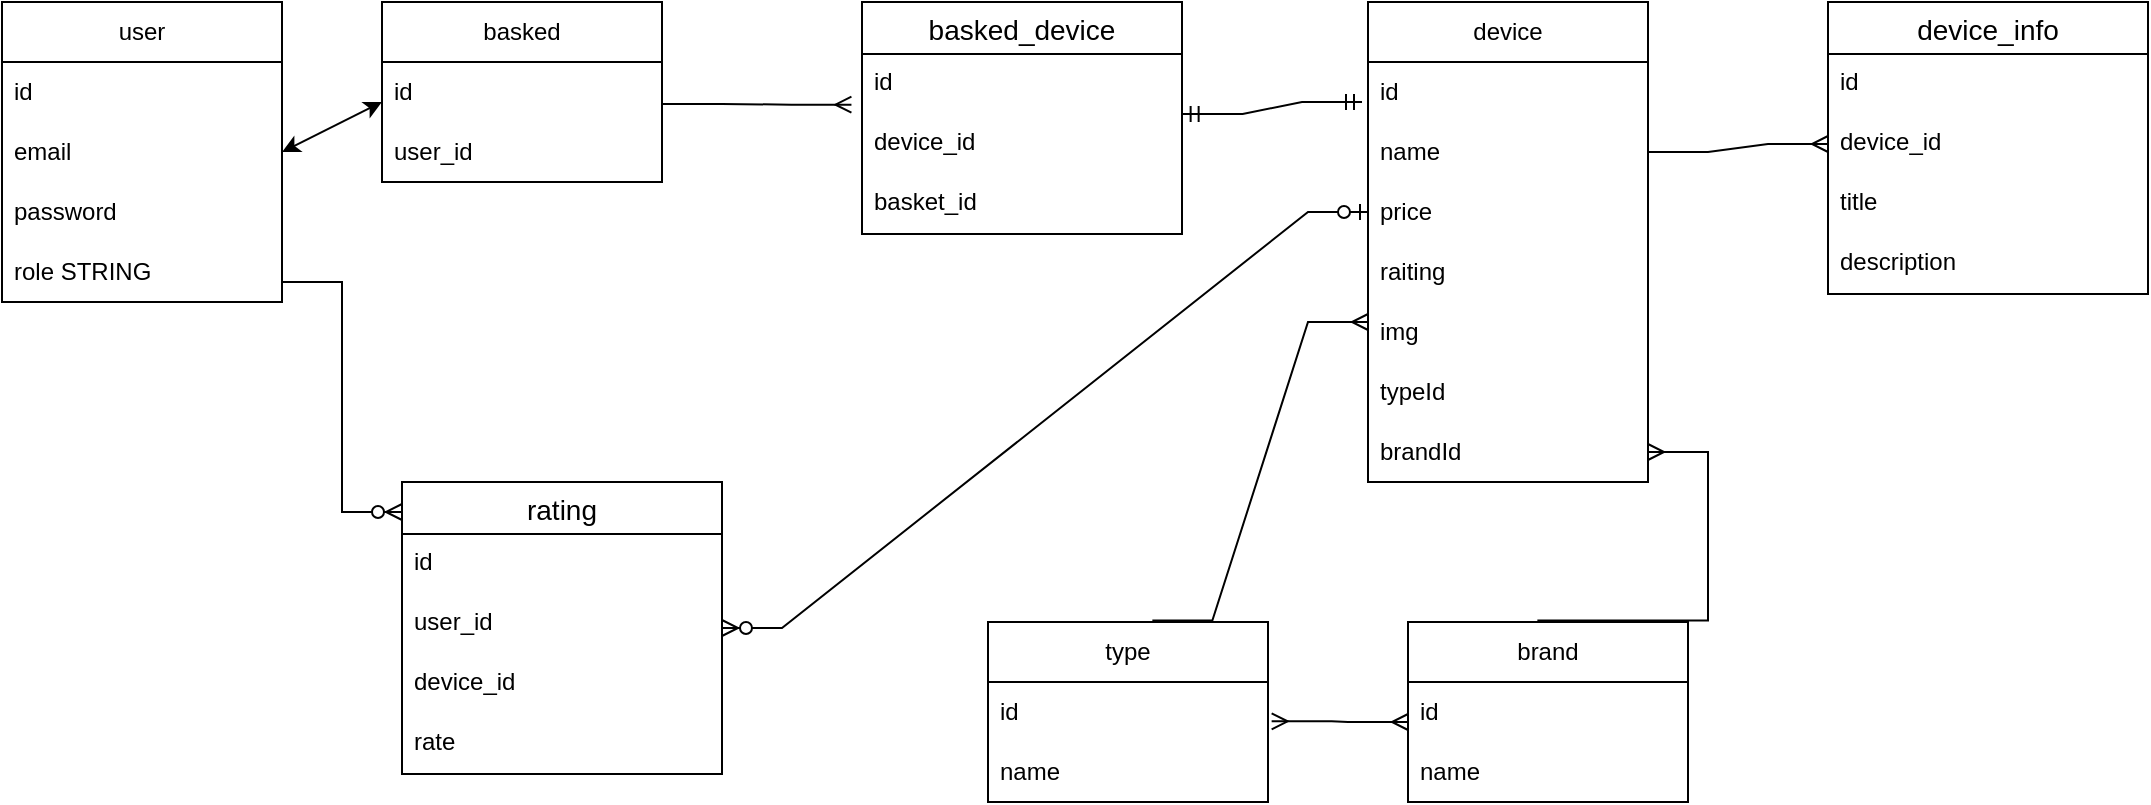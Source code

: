 <mxfile version="24.2.1" type="github">
  <diagram id="prtHgNgQTEPvFCAcTncT" name="Page-1">
    <mxGraphModel dx="1436" dy="853" grid="1" gridSize="10" guides="1" tooltips="1" connect="1" arrows="1" fold="1" page="1" pageScale="1" pageWidth="827" pageHeight="1169" math="0" shadow="0">
      <root>
        <mxCell id="0" />
        <mxCell id="1" parent="0" />
        <mxCell id="8tu8fBffrsmpGSZhSC-C-2" value="user" style="swimlane;fontStyle=0;childLayout=stackLayout;horizontal=1;startSize=30;horizontalStack=0;resizeParent=1;resizeParentMax=0;resizeLast=0;collapsible=1;marginBottom=0;whiteSpace=wrap;html=1;" vertex="1" parent="1">
          <mxGeometry x="100" y="200" width="140" height="150" as="geometry" />
        </mxCell>
        <mxCell id="8tu8fBffrsmpGSZhSC-C-3" value="id" style="text;strokeColor=none;fillColor=none;align=left;verticalAlign=middle;spacingLeft=4;spacingRight=4;overflow=hidden;points=[[0,0.5],[1,0.5]];portConstraint=eastwest;rotatable=0;whiteSpace=wrap;html=1;" vertex="1" parent="8tu8fBffrsmpGSZhSC-C-2">
          <mxGeometry y="30" width="140" height="30" as="geometry" />
        </mxCell>
        <mxCell id="8tu8fBffrsmpGSZhSC-C-4" value="email" style="text;strokeColor=none;fillColor=none;align=left;verticalAlign=middle;spacingLeft=4;spacingRight=4;overflow=hidden;points=[[0,0.5],[1,0.5]];portConstraint=eastwest;rotatable=0;whiteSpace=wrap;html=1;" vertex="1" parent="8tu8fBffrsmpGSZhSC-C-2">
          <mxGeometry y="60" width="140" height="30" as="geometry" />
        </mxCell>
        <mxCell id="8tu8fBffrsmpGSZhSC-C-5" value="password" style="text;strokeColor=none;fillColor=none;align=left;verticalAlign=middle;spacingLeft=4;spacingRight=4;overflow=hidden;points=[[0,0.5],[1,0.5]];portConstraint=eastwest;rotatable=0;whiteSpace=wrap;html=1;" vertex="1" parent="8tu8fBffrsmpGSZhSC-C-2">
          <mxGeometry y="90" width="140" height="30" as="geometry" />
        </mxCell>
        <mxCell id="8tu8fBffrsmpGSZhSC-C-6" value="role STRING" style="text;strokeColor=none;fillColor=none;align=left;verticalAlign=middle;spacingLeft=4;spacingRight=4;overflow=hidden;points=[[0,0.5],[1,0.5]];portConstraint=eastwest;rotatable=0;whiteSpace=wrap;html=1;" vertex="1" parent="8tu8fBffrsmpGSZhSC-C-2">
          <mxGeometry y="120" width="140" height="30" as="geometry" />
        </mxCell>
        <mxCell id="8tu8fBffrsmpGSZhSC-C-7" value="basked" style="swimlane;fontStyle=0;childLayout=stackLayout;horizontal=1;startSize=30;horizontalStack=0;resizeParent=1;resizeParentMax=0;resizeLast=0;collapsible=1;marginBottom=0;whiteSpace=wrap;html=1;" vertex="1" parent="1">
          <mxGeometry x="290" y="200" width="140" height="90" as="geometry" />
        </mxCell>
        <mxCell id="8tu8fBffrsmpGSZhSC-C-8" value="id" style="text;strokeColor=none;fillColor=none;align=left;verticalAlign=middle;spacingLeft=4;spacingRight=4;overflow=hidden;points=[[0,0.5],[1,0.5]];portConstraint=eastwest;rotatable=0;whiteSpace=wrap;html=1;" vertex="1" parent="8tu8fBffrsmpGSZhSC-C-7">
          <mxGeometry y="30" width="140" height="30" as="geometry" />
        </mxCell>
        <mxCell id="8tu8fBffrsmpGSZhSC-C-9" value="user_id" style="text;strokeColor=none;fillColor=none;align=left;verticalAlign=middle;spacingLeft=4;spacingRight=4;overflow=hidden;points=[[0,0.5],[1,0.5]];portConstraint=eastwest;rotatable=0;whiteSpace=wrap;html=1;" vertex="1" parent="8tu8fBffrsmpGSZhSC-C-7">
          <mxGeometry y="60" width="140" height="30" as="geometry" />
        </mxCell>
        <mxCell id="8tu8fBffrsmpGSZhSC-C-17" value="" style="endArrow=classic;startArrow=classic;html=1;rounded=0;exitX=1;exitY=0.5;exitDx=0;exitDy=0;" edge="1" parent="1" source="8tu8fBffrsmpGSZhSC-C-4">
          <mxGeometry width="50" height="50" relative="1" as="geometry">
            <mxPoint x="240" y="300" as="sourcePoint" />
            <mxPoint x="290" y="250" as="targetPoint" />
          </mxGeometry>
        </mxCell>
        <mxCell id="8tu8fBffrsmpGSZhSC-C-18" value="device" style="swimlane;fontStyle=0;childLayout=stackLayout;horizontal=1;startSize=30;horizontalStack=0;resizeParent=1;resizeParentMax=0;resizeLast=0;collapsible=1;marginBottom=0;whiteSpace=wrap;html=1;" vertex="1" parent="1">
          <mxGeometry x="783" y="200" width="140" height="240" as="geometry" />
        </mxCell>
        <mxCell id="8tu8fBffrsmpGSZhSC-C-19" value="id" style="text;strokeColor=none;fillColor=none;align=left;verticalAlign=middle;spacingLeft=4;spacingRight=4;overflow=hidden;points=[[0,0.5],[1,0.5]];portConstraint=eastwest;rotatable=0;whiteSpace=wrap;html=1;" vertex="1" parent="8tu8fBffrsmpGSZhSC-C-18">
          <mxGeometry y="30" width="140" height="30" as="geometry" />
        </mxCell>
        <mxCell id="8tu8fBffrsmpGSZhSC-C-20" value="name" style="text;strokeColor=none;fillColor=none;align=left;verticalAlign=middle;spacingLeft=4;spacingRight=4;overflow=hidden;points=[[0,0.5],[1,0.5]];portConstraint=eastwest;rotatable=0;whiteSpace=wrap;html=1;" vertex="1" parent="8tu8fBffrsmpGSZhSC-C-18">
          <mxGeometry y="60" width="140" height="30" as="geometry" />
        </mxCell>
        <mxCell id="8tu8fBffrsmpGSZhSC-C-21" value="price" style="text;strokeColor=none;fillColor=none;align=left;verticalAlign=middle;spacingLeft=4;spacingRight=4;overflow=hidden;points=[[0,0.5],[1,0.5]];portConstraint=eastwest;rotatable=0;whiteSpace=wrap;html=1;" vertex="1" parent="8tu8fBffrsmpGSZhSC-C-18">
          <mxGeometry y="90" width="140" height="30" as="geometry" />
        </mxCell>
        <mxCell id="8tu8fBffrsmpGSZhSC-C-22" value="raiting&lt;span style=&quot;color: rgba(0, 0, 0, 0); font-family: monospace; font-size: 0px; text-wrap: nowrap;&quot;&gt;%3CmxGraphModel%3E%3Croot%3E%3CmxCell%20id%3D%220%22%2F%3E%3CmxCell%20id%3D%221%22%20parent%3D%220%22%2F%3E%3CmxCell%20id%3D%222%22%20value%3D%22user%22%20style%3D%22swimlane%3BfontStyle%3D0%3BchildLayout%3DstackLayout%3Bhorizontal%3D1%3BstartSize%3D30%3BhorizontalStack%3D0%3BresizeParent%3D1%3BresizeParentMax%3D0%3BresizeLast%3D0%3Bcollapsible%3D1%3BmarginBottom%3D0%3BwhiteSpace%3Dwrap%3Bhtml%3D1%3B%22%20vertex%3D%221%22%20parent%3D%221%22%3E%3CmxGeometry%20x%3D%22100%22%20y%3D%22200%22%20width%3D%22140%22%20height%3D%22150%22%20as%3D%22geometry%22%2F%3E%3C%2FmxCell%3E%3CmxCell%20id%3D%223%22%20value%3D%22id%22%20style%3D%22text%3BstrokeColor%3Dnone%3BfillColor%3Dnone%3Balign%3Dleft%3BverticalAlign%3Dmiddle%3BspacingLeft%3D4%3BspacingRight%3D4%3Boverflow%3Dhidden%3Bpoints%3D%5B%5B0%2C0.5%5D%2C%5B1%2C0.5%5D%5D%3BportConstraint%3Deastwest%3Brotatable%3D0%3BwhiteSpace%3Dwrap%3Bhtml%3D1%3B%22%20vertex%3D%221%22%20parent%3D%222%22%3E%3CmxGeometry%20y%3D%2230%22%20width%3D%22140%22%20height%3D%2230%22%20as%3D%22geometry%22%2F%3E%3C%2FmxCell%3E%3CmxCell%20id%3D%224%22%20value%3D%22email%22%20style%3D%22text%3BstrokeColor%3Dnone%3BfillColor%3Dnone%3Balign%3Dleft%3BverticalAlign%3Dmiddle%3BspacingLeft%3D4%3BspacingRight%3D4%3Boverflow%3Dhidden%3Bpoints%3D%5B%5B0%2C0.5%5D%2C%5B1%2C0.5%5D%5D%3BportConstraint%3Deastwest%3Brotatable%3D0%3BwhiteSpace%3Dwrap%3Bhtml%3D1%3B%22%20vertex%3D%221%22%20parent%3D%222%22%3E%3CmxGeometry%20y%3D%2260%22%20width%3D%22140%22%20height%3D%2230%22%20as%3D%22geometry%22%2F%3E%3C%2FmxCell%3E%3CmxCell%20id%3D%225%22%20value%3D%22password%22%20style%3D%22text%3BstrokeColor%3Dnone%3BfillColor%3Dnone%3Balign%3Dleft%3BverticalAlign%3Dmiddle%3BspacingLeft%3D4%3BspacingRight%3D4%3Boverflow%3Dhidden%3Bpoints%3D%5B%5B0%2C0.5%5D%2C%5B1%2C0.5%5D%5D%3BportConstraint%3Deastwest%3Brotatable%3D0%3BwhiteSpace%3Dwrap%3Bhtml%3D1%3B%22%20vertex%3D%221%22%20parent%3D%222%22%3E%3CmxGeometry%20y%3D%2290%22%20width%3D%22140%22%20height%3D%2230%22%20as%3D%22geometry%22%2F%3E%3C%2FmxCell%3E%3CmxCell%20id%3D%226%22%20value%3D%22role%20STRING%22%20style%3D%22text%3BstrokeColor%3Dnone%3BfillColor%3Dnone%3Balign%3Dleft%3BverticalAlign%3Dmiddle%3BspacingLeft%3D4%3BspacingRight%3D4%3Boverflow%3Dhidden%3Bpoints%3D%5B%5B0%2C0.5%5D%2C%5B1%2C0.5%5D%5D%3BportConstraint%3Deastwest%3Brotatable%3D0%3BwhiteSpace%3Dwrap%3Bhtml%3D1%3B%22%20vertex%3D%221%22%20parent%3D%222%22%3E%3CmxGeometry%20y%3D%22120%22%20width%3D%22140%22%20height%3D%2230%22%20as%3D%22geometry%22%2F%3E%3C%2FmxCell%3E%3C%2Froot%3E%3C%2FmxGraphModel%3E&lt;/span&gt;" style="text;strokeColor=none;fillColor=none;align=left;verticalAlign=middle;spacingLeft=4;spacingRight=4;overflow=hidden;points=[[0,0.5],[1,0.5]];portConstraint=eastwest;rotatable=0;whiteSpace=wrap;html=1;" vertex="1" parent="8tu8fBffrsmpGSZhSC-C-18">
          <mxGeometry y="120" width="140" height="30" as="geometry" />
        </mxCell>
        <mxCell id="8tu8fBffrsmpGSZhSC-C-23" value="img" style="text;strokeColor=none;fillColor=none;align=left;verticalAlign=middle;spacingLeft=4;spacingRight=4;overflow=hidden;points=[[0,0.5],[1,0.5]];portConstraint=eastwest;rotatable=0;whiteSpace=wrap;html=1;" vertex="1" parent="8tu8fBffrsmpGSZhSC-C-18">
          <mxGeometry y="150" width="140" height="30" as="geometry" />
        </mxCell>
        <mxCell id="8tu8fBffrsmpGSZhSC-C-24" value="typeId" style="text;strokeColor=none;fillColor=none;align=left;verticalAlign=middle;spacingLeft=4;spacingRight=4;overflow=hidden;points=[[0,0.5],[1,0.5]];portConstraint=eastwest;rotatable=0;whiteSpace=wrap;html=1;" vertex="1" parent="8tu8fBffrsmpGSZhSC-C-18">
          <mxGeometry y="180" width="140" height="30" as="geometry" />
        </mxCell>
        <mxCell id="8tu8fBffrsmpGSZhSC-C-25" value="brandId" style="text;strokeColor=none;fillColor=none;align=left;verticalAlign=middle;spacingLeft=4;spacingRight=4;overflow=hidden;points=[[0,0.5],[1,0.5]];portConstraint=eastwest;rotatable=0;whiteSpace=wrap;html=1;" vertex="1" parent="8tu8fBffrsmpGSZhSC-C-18">
          <mxGeometry y="210" width="140" height="30" as="geometry" />
        </mxCell>
        <mxCell id="8tu8fBffrsmpGSZhSC-C-26" value="type" style="swimlane;fontStyle=0;childLayout=stackLayout;horizontal=1;startSize=30;horizontalStack=0;resizeParent=1;resizeParentMax=0;resizeLast=0;collapsible=1;marginBottom=0;whiteSpace=wrap;html=1;" vertex="1" parent="1">
          <mxGeometry x="593" y="510" width="140" height="90" as="geometry" />
        </mxCell>
        <mxCell id="8tu8fBffrsmpGSZhSC-C-27" value="id" style="text;strokeColor=none;fillColor=none;align=left;verticalAlign=middle;spacingLeft=4;spacingRight=4;overflow=hidden;points=[[0,0.5],[1,0.5]];portConstraint=eastwest;rotatable=0;whiteSpace=wrap;html=1;" vertex="1" parent="8tu8fBffrsmpGSZhSC-C-26">
          <mxGeometry y="30" width="140" height="30" as="geometry" />
        </mxCell>
        <mxCell id="8tu8fBffrsmpGSZhSC-C-28" value="name" style="text;strokeColor=none;fillColor=none;align=left;verticalAlign=middle;spacingLeft=4;spacingRight=4;overflow=hidden;points=[[0,0.5],[1,0.5]];portConstraint=eastwest;rotatable=0;whiteSpace=wrap;html=1;" vertex="1" parent="8tu8fBffrsmpGSZhSC-C-26">
          <mxGeometry y="60" width="140" height="30" as="geometry" />
        </mxCell>
        <mxCell id="8tu8fBffrsmpGSZhSC-C-30" value="brand" style="swimlane;fontStyle=0;childLayout=stackLayout;horizontal=1;startSize=30;horizontalStack=0;resizeParent=1;resizeParentMax=0;resizeLast=0;collapsible=1;marginBottom=0;whiteSpace=wrap;html=1;" vertex="1" parent="1">
          <mxGeometry x="803" y="510" width="140" height="90" as="geometry" />
        </mxCell>
        <mxCell id="8tu8fBffrsmpGSZhSC-C-31" value="id" style="text;strokeColor=none;fillColor=none;align=left;verticalAlign=middle;spacingLeft=4;spacingRight=4;overflow=hidden;points=[[0,0.5],[1,0.5]];portConstraint=eastwest;rotatable=0;whiteSpace=wrap;html=1;" vertex="1" parent="8tu8fBffrsmpGSZhSC-C-30">
          <mxGeometry y="30" width="140" height="30" as="geometry" />
        </mxCell>
        <mxCell id="8tu8fBffrsmpGSZhSC-C-32" value="name" style="text;strokeColor=none;fillColor=none;align=left;verticalAlign=middle;spacingLeft=4;spacingRight=4;overflow=hidden;points=[[0,0.5],[1,0.5]];portConstraint=eastwest;rotatable=0;whiteSpace=wrap;html=1;" vertex="1" parent="8tu8fBffrsmpGSZhSC-C-30">
          <mxGeometry y="60" width="140" height="30" as="geometry" />
        </mxCell>
        <mxCell id="8tu8fBffrsmpGSZhSC-C-34" value="" style="edgeStyle=entityRelationEdgeStyle;fontSize=12;html=1;endArrow=ERmany;rounded=0;exitX=0.587;exitY=-0.008;exitDx=0;exitDy=0;exitPerimeter=0;" edge="1" parent="1" source="8tu8fBffrsmpGSZhSC-C-26">
          <mxGeometry width="100" height="100" relative="1" as="geometry">
            <mxPoint x="683" y="460" as="sourcePoint" />
            <mxPoint x="783" y="360" as="targetPoint" />
            <Array as="points">
              <mxPoint x="703" y="390" />
              <mxPoint x="773" y="430" />
              <mxPoint x="753" y="360" />
              <mxPoint x="723" y="480" />
              <mxPoint x="693" y="420" />
              <mxPoint x="733" y="430" />
              <mxPoint x="693" y="440" />
              <mxPoint x="693" y="430" />
              <mxPoint x="713" y="410" />
            </Array>
          </mxGeometry>
        </mxCell>
        <mxCell id="8tu8fBffrsmpGSZhSC-C-36" value="" style="edgeStyle=entityRelationEdgeStyle;fontSize=12;html=1;endArrow=ERmany;rounded=0;exitX=0.462;exitY=-0.008;exitDx=0;exitDy=0;exitPerimeter=0;" edge="1" parent="1" source="8tu8fBffrsmpGSZhSC-C-30" target="8tu8fBffrsmpGSZhSC-C-25">
          <mxGeometry width="100" height="100" relative="1" as="geometry">
            <mxPoint x="874" y="520" as="sourcePoint" />
            <mxPoint x="872" y="450" as="targetPoint" />
            <Array as="points">
              <mxPoint x="913" y="450" />
              <mxPoint x="792" y="480" />
              <mxPoint x="903" y="460" />
              <mxPoint x="883" y="470" />
              <mxPoint x="862" y="520" />
              <mxPoint x="924" y="500" />
              <mxPoint x="842" y="450" />
              <mxPoint x="884" y="470" />
              <mxPoint x="812" y="570" />
              <mxPoint x="782" y="510" />
              <mxPoint x="822" y="520" />
              <mxPoint x="782" y="530" />
              <mxPoint x="782" y="520" />
              <mxPoint x="802" y="500" />
            </Array>
          </mxGeometry>
        </mxCell>
        <mxCell id="8tu8fBffrsmpGSZhSC-C-38" value="" style="edgeStyle=entityRelationEdgeStyle;fontSize=12;html=1;endArrow=ERmany;startArrow=ERmany;rounded=0;exitX=1.013;exitY=0.656;exitDx=0;exitDy=0;exitPerimeter=0;" edge="1" parent="1" source="8tu8fBffrsmpGSZhSC-C-27">
          <mxGeometry width="100" height="100" relative="1" as="geometry">
            <mxPoint x="703" y="660" as="sourcePoint" />
            <mxPoint x="803" y="560" as="targetPoint" />
          </mxGeometry>
        </mxCell>
        <mxCell id="8tu8fBffrsmpGSZhSC-C-39" value="device_info" style="swimlane;fontStyle=0;childLayout=stackLayout;horizontal=1;startSize=26;horizontalStack=0;resizeParent=1;resizeParentMax=0;resizeLast=0;collapsible=1;marginBottom=0;align=center;fontSize=14;" vertex="1" parent="1">
          <mxGeometry x="1013" y="200" width="160" height="146" as="geometry" />
        </mxCell>
        <mxCell id="8tu8fBffrsmpGSZhSC-C-40" value="id" style="text;strokeColor=none;fillColor=none;spacingLeft=4;spacingRight=4;overflow=hidden;rotatable=0;points=[[0,0.5],[1,0.5]];portConstraint=eastwest;fontSize=12;whiteSpace=wrap;html=1;" vertex="1" parent="8tu8fBffrsmpGSZhSC-C-39">
          <mxGeometry y="26" width="160" height="30" as="geometry" />
        </mxCell>
        <mxCell id="8tu8fBffrsmpGSZhSC-C-41" value="device_id" style="text;strokeColor=none;fillColor=none;spacingLeft=4;spacingRight=4;overflow=hidden;rotatable=0;points=[[0,0.5],[1,0.5]];portConstraint=eastwest;fontSize=12;whiteSpace=wrap;html=1;" vertex="1" parent="8tu8fBffrsmpGSZhSC-C-39">
          <mxGeometry y="56" width="160" height="30" as="geometry" />
        </mxCell>
        <mxCell id="8tu8fBffrsmpGSZhSC-C-43" value="title&lt;span style=&quot;color: rgba(0, 0, 0, 0); font-family: monospace; font-size: 0px; text-wrap: nowrap;&quot;&gt;%3CmxGraphModel%3E%3Croot%3E%3CmxCell%20id%3D%220%22%2F%3E%3CmxCell%20id%3D%221%22%20parent%3D%220%22%2F%3E%3CmxCell%20id%3D%222%22%20value%3D%22%22%20style%3D%22edgeStyle%3DentityRelationEdgeStyle%3BfontSize%3D12%3Bhtml%3D1%3BendArrow%3DERmany%3Brounded%3D0%3BexitX%3D0.587%3BexitY%3D-0.008%3BexitDx%3D0%3BexitDy%3D0%3BexitPerimeter%3D0%3B%22%20edge%3D%221%22%20parent%3D%221%22%3E%3CmxGeometry%20width%3D%22100%22%20height%3D%22100%22%20relative%3D%221%22%20as%3D%22geometry%22%3E%3CmxPoint%20x%3D%22532%22%20y%3D%22509%22%20as%3D%22sourcePoint%22%2F%3E%3CmxPoint%20x%3D%22640%22%20y%3D%22360%22%20as%3D%22targetPoint%22%2F%3E%3CArray%20as%3D%22points%22%3E%3CmxPoint%20x%3D%22560%22%20y%3D%22390%22%2F%3E%3CmxPoint%20x%3D%22630%22%20y%3D%22430%22%2F%3E%3CmxPoint%20x%3D%22610%22%20y%3D%22360%22%2F%3E%3CmxPoint%20x%3D%22580%22%20y%3D%22480%22%2F%3E%3CmxPoint%20x%3D%22550%22%20y%3D%22420%22%2F%3E%3CmxPoint%20x%3D%22590%22%20y%3D%22430%22%2F%3E%3CmxPoint%20x%3D%22550%22%20y%3D%22440%22%2F%3E%3CmxPoint%20x%3D%22550%22%20y%3D%22430%22%2F%3E%3CmxPoint%20x%3D%22570%22%20y%3D%22410%22%2F%3E%3C%2FArray%3E%3C%2FmxGeometry%3E%3C%2FmxCell%3E%3C%2Froot%3E%3C%2FmxGraphModel%3E&lt;/span&gt;&lt;span style=&quot;color: rgba(0, 0, 0, 0); font-family: monospace; font-size: 0px; text-wrap: nowrap;&quot;&gt;%3CmxGraphModel%3E%3Croot%3E%3CmxCell%20id%3D%220%22%2F%3E%3CmxCell%20id%3D%221%22%20parent%3D%220%22%2F%3E%3CmxCell%20id%3D%222%22%20value%3D%22%22%20style%3D%22edgeStyle%3DentityRelationEdgeStyle%3BfontSize%3D12%3Bhtml%3D1%3BendArrow%3DERmany%3Brounded%3D0%3BexitX%3D0.587%3BexitY%3D-0.008%3BexitDx%3D0%3BexitDy%3D0%3BexitPerimeter%3D0%3B%22%20edge%3D%221%22%20parent%3D%221%22%3E%3CmxGeometry%20width%3D%22100%22%20height%3D%22100%22%20relative%3D%221%22%20as%3D%22geometry%22%3E%3CmxPoint%20x%3D%22532%22%20y%3D%22509%22%20as%3D%22sourcePoint%22%2F%3E%3CmxPoint%20x%3D%22640%22%20y%3D%22360%22%20as%3D%22targetPoint%22%2F%3E%3CArray%20as%3D%22points%22%3E%3CmxPoint%20x%3D%22560%22%20y%3D%22390%22%2F%3E%3CmxPoint%20x%3D%22630%22%20y%3D%22430%22%2F%3E%3CmxPoint%20x%3D%22610%22%20y%3D%22360%22%2F%3E%3CmxPoint%20x%3D%22580%22%20y%3D%22480%22%2F%3E%3CmxPoint%20x%3D%22550%22%20y%3D%22420%22%2F%3E%3CmxPoint%20x%3D%22590%22%20y%3D%22430%22%2F%3E%3CmxPoint%20x%3D%22550%22%20y%3D%22440%22%2F%3E%3CmxPoint%20x%3D%22550%22%20y%3D%22430%22%2F%3E%3CmxPoint%20x%3D%22570%22%20y%3D%22410%22%2F%3E%3C%2FArray%3E%3C%2FmxGeometry%3E%3C%2FmxCell%3E%3C%2Froot%3E%3C%2FmxGraphModel%3E&lt;/span&gt;" style="text;strokeColor=none;fillColor=none;spacingLeft=4;spacingRight=4;overflow=hidden;rotatable=0;points=[[0,0.5],[1,0.5]];portConstraint=eastwest;fontSize=12;whiteSpace=wrap;html=1;" vertex="1" parent="8tu8fBffrsmpGSZhSC-C-39">
          <mxGeometry y="86" width="160" height="30" as="geometry" />
        </mxCell>
        <mxCell id="8tu8fBffrsmpGSZhSC-C-42" value="description" style="text;strokeColor=none;fillColor=none;spacingLeft=4;spacingRight=4;overflow=hidden;rotatable=0;points=[[0,0.5],[1,0.5]];portConstraint=eastwest;fontSize=12;whiteSpace=wrap;html=1;" vertex="1" parent="8tu8fBffrsmpGSZhSC-C-39">
          <mxGeometry y="116" width="160" height="30" as="geometry" />
        </mxCell>
        <mxCell id="8tu8fBffrsmpGSZhSC-C-44" value="" style="edgeStyle=entityRelationEdgeStyle;fontSize=12;html=1;endArrow=ERmany;rounded=0;entryX=0;entryY=0.5;entryDx=0;entryDy=0;exitX=1;exitY=0.5;exitDx=0;exitDy=0;" edge="1" parent="1" source="8tu8fBffrsmpGSZhSC-C-20" target="8tu8fBffrsmpGSZhSC-C-41">
          <mxGeometry width="100" height="100" relative="1" as="geometry">
            <mxPoint x="993" y="510" as="sourcePoint" />
            <mxPoint x="1093" y="410" as="targetPoint" />
          </mxGeometry>
        </mxCell>
        <mxCell id="8tu8fBffrsmpGSZhSC-C-45" value="basked_device" style="swimlane;fontStyle=0;childLayout=stackLayout;horizontal=1;startSize=26;horizontalStack=0;resizeParent=1;resizeParentMax=0;resizeLast=0;collapsible=1;marginBottom=0;align=center;fontSize=14;" vertex="1" parent="1">
          <mxGeometry x="530" y="200" width="160" height="116" as="geometry" />
        </mxCell>
        <mxCell id="8tu8fBffrsmpGSZhSC-C-46" value="id" style="text;strokeColor=none;fillColor=none;spacingLeft=4;spacingRight=4;overflow=hidden;rotatable=0;points=[[0,0.5],[1,0.5]];portConstraint=eastwest;fontSize=12;whiteSpace=wrap;html=1;" vertex="1" parent="8tu8fBffrsmpGSZhSC-C-45">
          <mxGeometry y="26" width="160" height="30" as="geometry" />
        </mxCell>
        <mxCell id="8tu8fBffrsmpGSZhSC-C-47" value="device_id" style="text;strokeColor=none;fillColor=none;spacingLeft=4;spacingRight=4;overflow=hidden;rotatable=0;points=[[0,0.5],[1,0.5]];portConstraint=eastwest;fontSize=12;whiteSpace=wrap;html=1;" vertex="1" parent="8tu8fBffrsmpGSZhSC-C-45">
          <mxGeometry y="56" width="160" height="30" as="geometry" />
        </mxCell>
        <mxCell id="8tu8fBffrsmpGSZhSC-C-48" value="basket_id" style="text;strokeColor=none;fillColor=none;spacingLeft=4;spacingRight=4;overflow=hidden;rotatable=0;points=[[0,0.5],[1,0.5]];portConstraint=eastwest;fontSize=12;whiteSpace=wrap;html=1;" vertex="1" parent="8tu8fBffrsmpGSZhSC-C-45">
          <mxGeometry y="86" width="160" height="30" as="geometry" />
        </mxCell>
        <mxCell id="8tu8fBffrsmpGSZhSC-C-49" value="" style="edgeStyle=entityRelationEdgeStyle;fontSize=12;html=1;endArrow=ERmany;rounded=0;entryX=-0.033;entryY=0.844;entryDx=0;entryDy=0;entryPerimeter=0;" edge="1" parent="1" target="8tu8fBffrsmpGSZhSC-C-46">
          <mxGeometry width="100" height="100" relative="1" as="geometry">
            <mxPoint x="430" y="251" as="sourcePoint" />
            <mxPoint x="950" y="410" as="targetPoint" />
          </mxGeometry>
        </mxCell>
        <mxCell id="8tu8fBffrsmpGSZhSC-C-50" value="" style="edgeStyle=entityRelationEdgeStyle;fontSize=12;html=1;endArrow=ERmandOne;startArrow=ERmandOne;rounded=0;exitX=1.002;exitY=1.001;exitDx=0;exitDy=0;exitPerimeter=0;" edge="1" parent="1" source="8tu8fBffrsmpGSZhSC-C-46">
          <mxGeometry width="100" height="100" relative="1" as="geometry">
            <mxPoint x="850" y="510" as="sourcePoint" />
            <mxPoint x="780" y="250" as="targetPoint" />
          </mxGeometry>
        </mxCell>
        <mxCell id="8tu8fBffrsmpGSZhSC-C-51" value="rating" style="swimlane;fontStyle=0;childLayout=stackLayout;horizontal=1;startSize=26;horizontalStack=0;resizeParent=1;resizeParentMax=0;resizeLast=0;collapsible=1;marginBottom=0;align=center;fontSize=14;" vertex="1" parent="1">
          <mxGeometry x="300" y="440" width="160" height="146" as="geometry" />
        </mxCell>
        <mxCell id="8tu8fBffrsmpGSZhSC-C-52" value="id" style="text;strokeColor=none;fillColor=none;spacingLeft=4;spacingRight=4;overflow=hidden;rotatable=0;points=[[0,0.5],[1,0.5]];portConstraint=eastwest;fontSize=12;whiteSpace=wrap;html=1;" vertex="1" parent="8tu8fBffrsmpGSZhSC-C-51">
          <mxGeometry y="26" width="160" height="30" as="geometry" />
        </mxCell>
        <mxCell id="8tu8fBffrsmpGSZhSC-C-53" value="user_id" style="text;strokeColor=none;fillColor=none;spacingLeft=4;spacingRight=4;overflow=hidden;rotatable=0;points=[[0,0.5],[1,0.5]];portConstraint=eastwest;fontSize=12;whiteSpace=wrap;html=1;" vertex="1" parent="8tu8fBffrsmpGSZhSC-C-51">
          <mxGeometry y="56" width="160" height="30" as="geometry" />
        </mxCell>
        <mxCell id="8tu8fBffrsmpGSZhSC-C-54" value="device_id" style="text;strokeColor=none;fillColor=none;spacingLeft=4;spacingRight=4;overflow=hidden;rotatable=0;points=[[0,0.5],[1,0.5]];portConstraint=eastwest;fontSize=12;whiteSpace=wrap;html=1;" vertex="1" parent="8tu8fBffrsmpGSZhSC-C-51">
          <mxGeometry y="86" width="160" height="30" as="geometry" />
        </mxCell>
        <mxCell id="8tu8fBffrsmpGSZhSC-C-55" value="rate" style="text;strokeColor=none;fillColor=none;spacingLeft=4;spacingRight=4;overflow=hidden;rotatable=0;points=[[0,0.5],[1,0.5]];portConstraint=eastwest;fontSize=12;whiteSpace=wrap;html=1;" vertex="1" parent="8tu8fBffrsmpGSZhSC-C-51">
          <mxGeometry y="116" width="160" height="30" as="geometry" />
        </mxCell>
        <mxCell id="8tu8fBffrsmpGSZhSC-C-56" value="" style="edgeStyle=entityRelationEdgeStyle;fontSize=12;html=1;endArrow=ERzeroToMany;endFill=1;rounded=0;exitX=1;exitY=0.667;exitDx=0;exitDy=0;exitPerimeter=0;" edge="1" parent="1" source="8tu8fBffrsmpGSZhSC-C-6">
          <mxGeometry width="100" height="100" relative="1" as="geometry">
            <mxPoint x="251.57" y="340" as="sourcePoint" />
            <mxPoint x="300.001" y="455" as="targetPoint" />
            <Array as="points">
              <mxPoint x="361.57" y="435" />
            </Array>
          </mxGeometry>
        </mxCell>
        <mxCell id="8tu8fBffrsmpGSZhSC-C-57" value="" style="edgeStyle=entityRelationEdgeStyle;fontSize=12;html=1;endArrow=ERzeroToMany;startArrow=ERzeroToOne;rounded=0;exitX=0;exitY=0.5;exitDx=0;exitDy=0;" edge="1" parent="1" source="8tu8fBffrsmpGSZhSC-C-21" target="8tu8fBffrsmpGSZhSC-C-51">
          <mxGeometry width="100" height="100" relative="1" as="geometry">
            <mxPoint x="780" y="320" as="sourcePoint" />
            <mxPoint x="720" y="410" as="targetPoint" />
          </mxGeometry>
        </mxCell>
      </root>
    </mxGraphModel>
  </diagram>
</mxfile>
